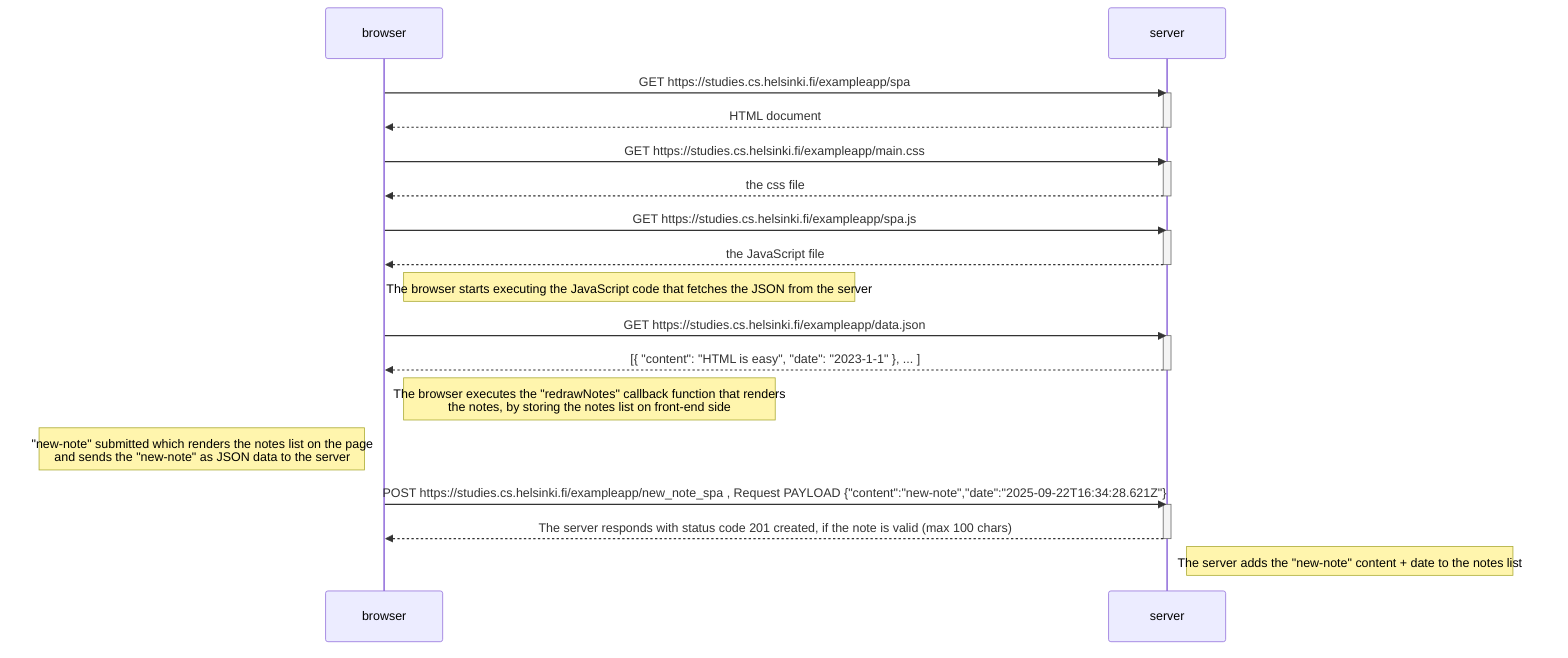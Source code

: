 sequenceDiagram
    participant browser
    participant server

    browser->>server: GET https://studies.cs.helsinki.fi/exampleapp/spa
    activate server
    server-->>browser: HTML document
    deactivate server

    browser->>server: GET https://studies.cs.helsinki.fi/exampleapp/main.css
    activate server
    server-->>browser: the css file
    deactivate server

    browser->>server: GET https://studies.cs.helsinki.fi/exampleapp/spa.js
    activate server
    server-->>browser: the JavaScript file
    deactivate server

    Note right of browser: The browser starts executing the JavaScript code that fetches the JSON from the server

    browser->>server: GET https://studies.cs.helsinki.fi/exampleapp/data.json
    activate server
    server-->>browser: [{ "content": "HTML is easy", "date": "2023-1-1" }, ... ]
    deactivate server

    Note right of browser: The browser executes the "redrawNotes" callback function that renders <br>the notes, by storing the notes list on front-end side

    Note left of browser: "new-note" submitted which renders the notes list on the page <br>and sends the "new-note" as JSON data to the server

    browser->>server: POST https://studies.cs.helsinki.fi/exampleapp/new_note_spa , Request PAYLOAD {"content":"new-note","date":"2025-09-22T16:34:28.621Z"}
    activate server
    server-->>browser: The server responds with status code 201 created, if the note is valid (max 100 chars)
    deactivate server

    Note right of server: The server adds the "new-note" content + date to the notes list